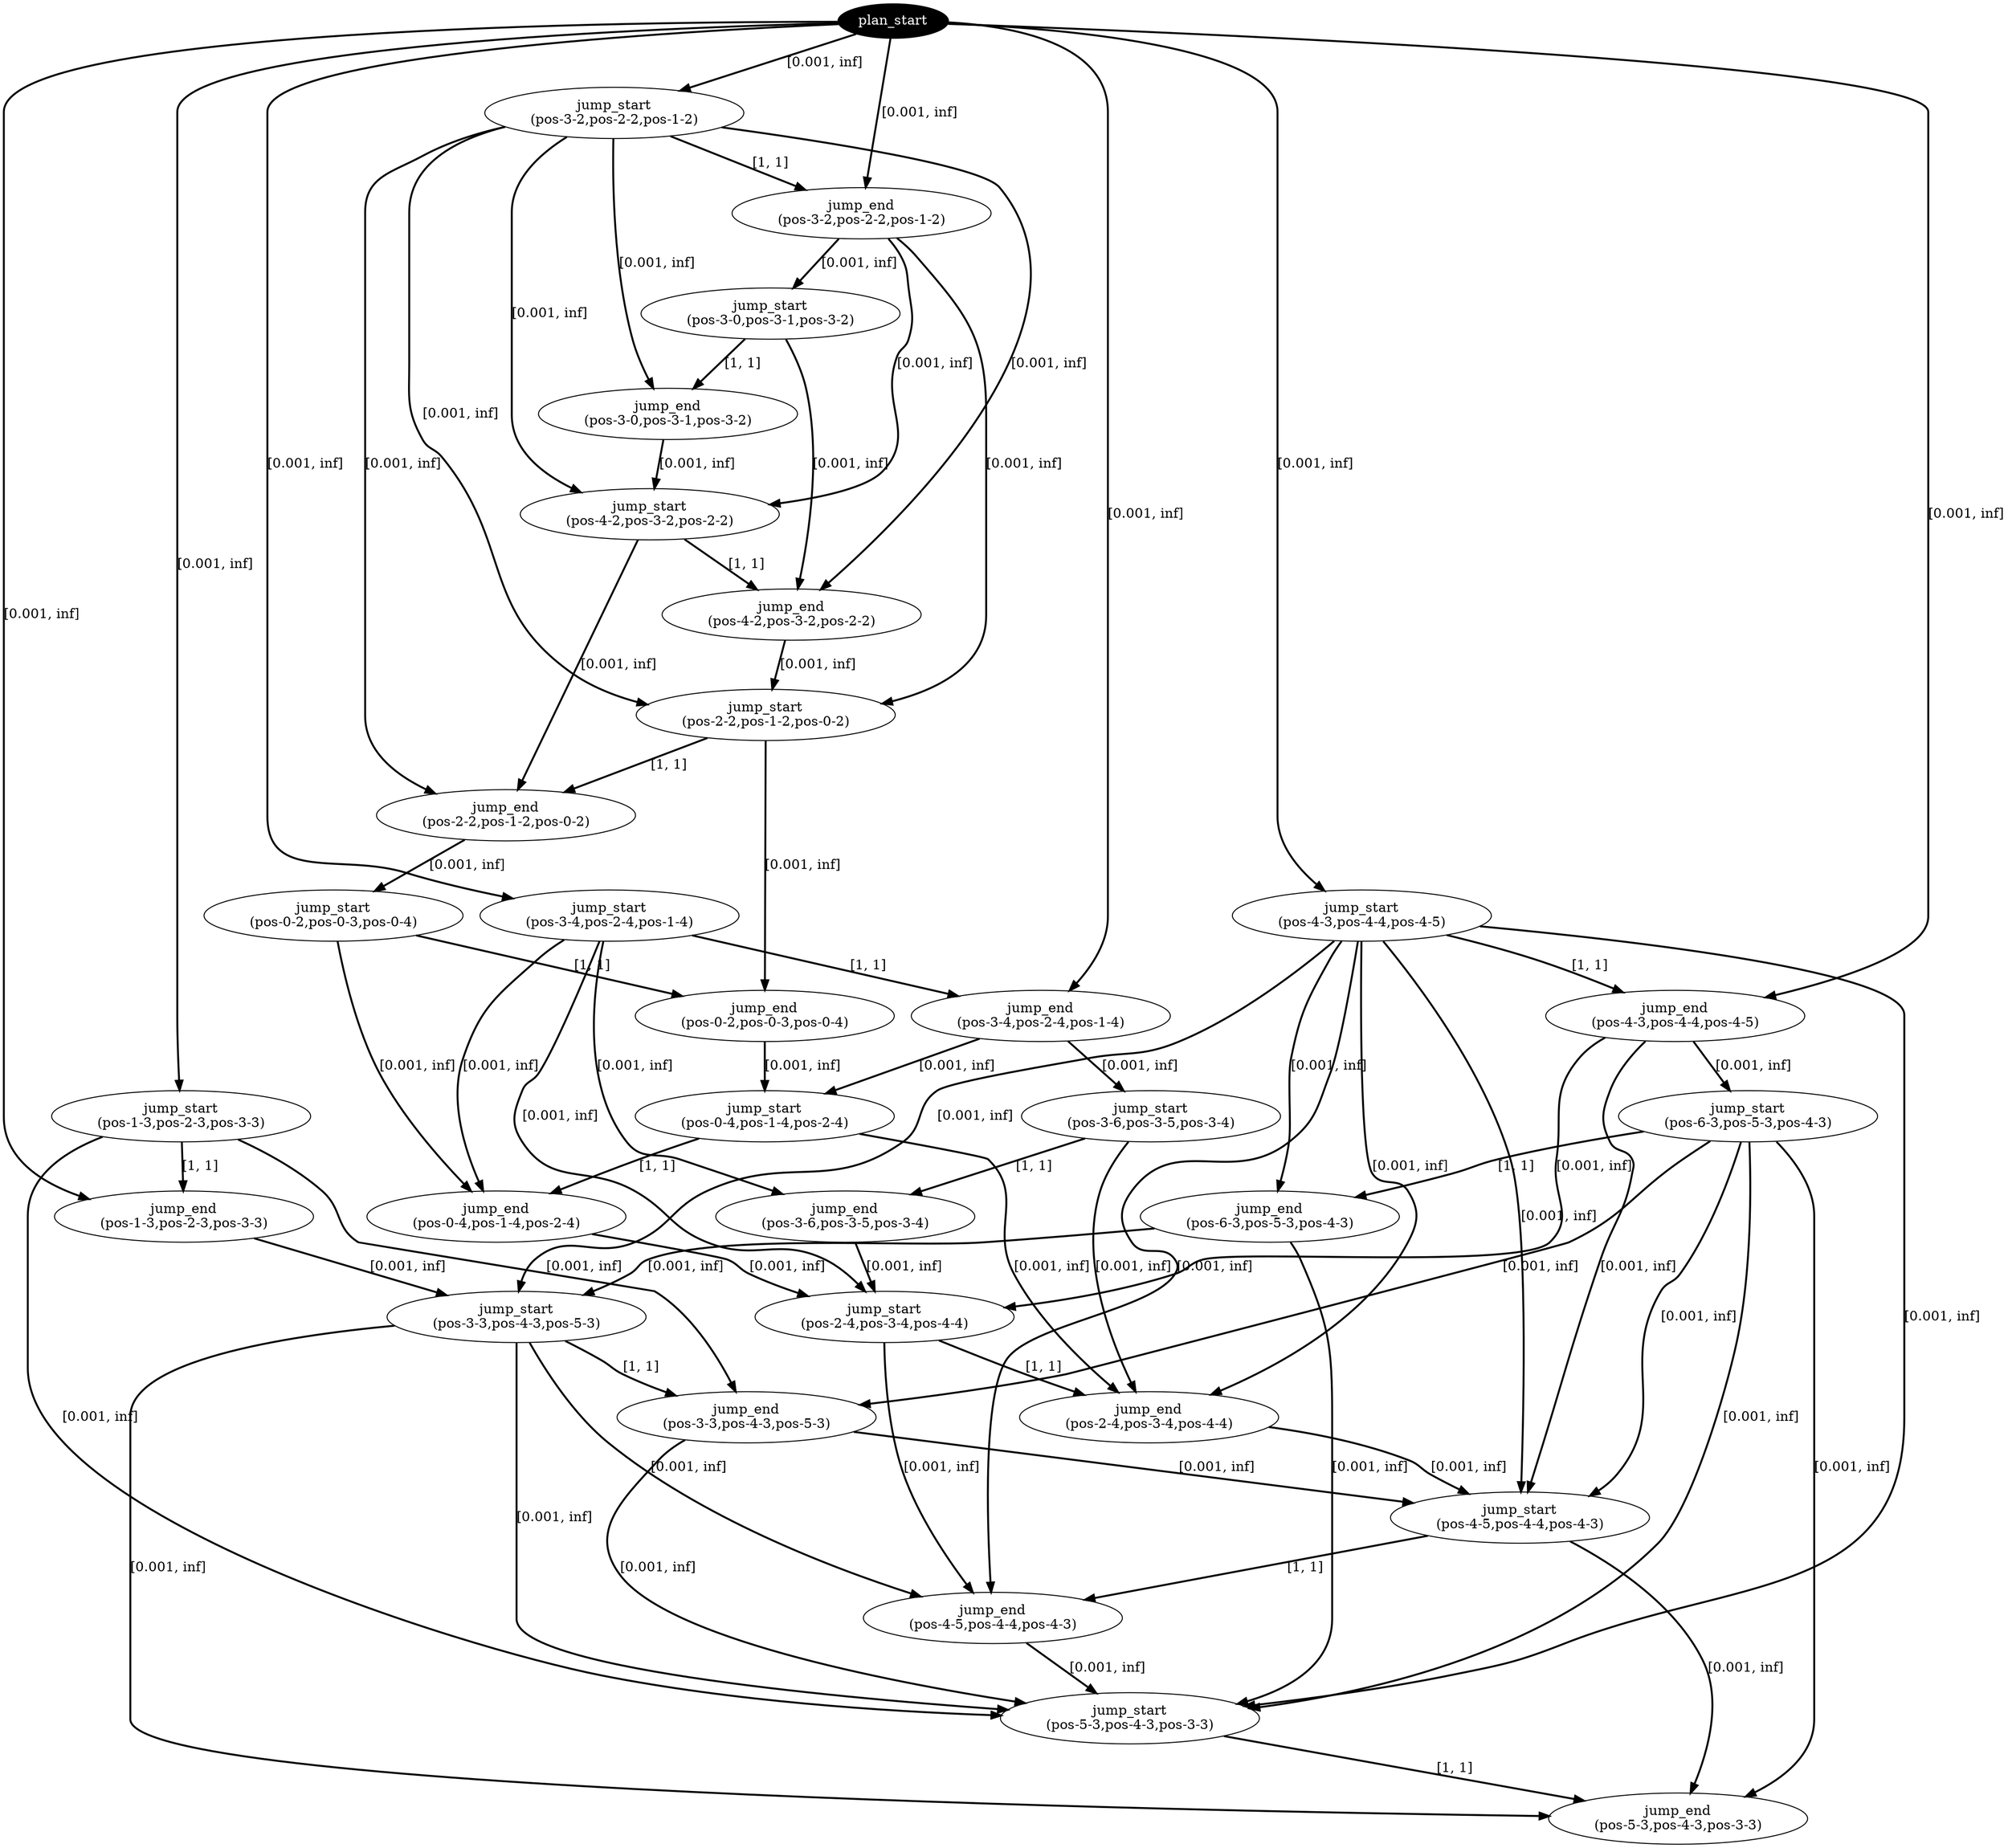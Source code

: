 digraph plan {
0[ label="plan_start",style=filled,fillcolor=black,fontcolor=white];
1[ label="jump_start
(pos-1-3,pos-2-3,pos-3-3)"];
2[ label="jump_end
(pos-1-3,pos-2-3,pos-3-3)"];
3[ label="jump_start
(pos-4-3,pos-4-4,pos-4-5)"];
4[ label="jump_end
(pos-4-3,pos-4-4,pos-4-5)"];
5[ label="jump_start
(pos-3-2,pos-2-2,pos-1-2)"];
6[ label="jump_end
(pos-3-2,pos-2-2,pos-1-2)"];
7[ label="jump_start
(pos-3-4,pos-2-4,pos-1-4)"];
8[ label="jump_end
(pos-3-4,pos-2-4,pos-1-4)"];
9[ label="jump_start
(pos-3-0,pos-3-1,pos-3-2)"];
10[ label="jump_end
(pos-3-0,pos-3-1,pos-3-2)"];
11[ label="jump_start
(pos-6-3,pos-5-3,pos-4-3)"];
12[ label="jump_end
(pos-6-3,pos-5-3,pos-4-3)"];
13[ label="jump_start
(pos-3-6,pos-3-5,pos-3-4)"];
14[ label="jump_end
(pos-3-6,pos-3-5,pos-3-4)"];
15[ label="jump_start
(pos-4-2,pos-3-2,pos-2-2)"];
16[ label="jump_end
(pos-4-2,pos-3-2,pos-2-2)"];
17[ label="jump_start
(pos-3-3,pos-4-3,pos-5-3)"];
18[ label="jump_end
(pos-3-3,pos-4-3,pos-5-3)"];
19[ label="jump_start
(pos-2-2,pos-1-2,pos-0-2)"];
20[ label="jump_end
(pos-2-2,pos-1-2,pos-0-2)"];
21[ label="jump_start
(pos-0-2,pos-0-3,pos-0-4)"];
22[ label="jump_end
(pos-0-2,pos-0-3,pos-0-4)"];
23[ label="jump_start
(pos-0-4,pos-1-4,pos-2-4)"];
24[ label="jump_end
(pos-0-4,pos-1-4,pos-2-4)"];
25[ label="jump_start
(pos-2-4,pos-3-4,pos-4-4)"];
26[ label="jump_end
(pos-2-4,pos-3-4,pos-4-4)"];
27[ label="jump_start
(pos-4-5,pos-4-4,pos-4-3)"];
28[ label="jump_end
(pos-4-5,pos-4-4,pos-4-3)"];
29[ label="jump_start
(pos-5-3,pos-4-3,pos-3-3)"];
30[ label="jump_end
(pos-5-3,pos-4-3,pos-3-3)"];
"0" -> "1" [ label="[0.001, inf]" , penwidth=2, color="black"]
"0" -> "3" [ label="[0.001, inf]" , penwidth=2, color="black"]
"0" -> "5" [ label="[0.001, inf]" , penwidth=2, color="black"]
"0" -> "7" [ label="[0.001, inf]" , penwidth=2, color="black"]
"1" -> "2" [ label="[1, 1]" , penwidth=2, color="black"]
"0" -> "2" [ label="[0.001, inf]" , penwidth=2, color="black"]
"3" -> "4" [ label="[1, 1]" , penwidth=2, color="black"]
"0" -> "4" [ label="[0.001, inf]" , penwidth=2, color="black"]
"5" -> "6" [ label="[1, 1]" , penwidth=2, color="black"]
"0" -> "6" [ label="[0.001, inf]" , penwidth=2, color="black"]
"7" -> "8" [ label="[1, 1]" , penwidth=2, color="black"]
"0" -> "8" [ label="[0.001, inf]" , penwidth=2, color="black"]
"6" -> "9" [ label="[0.001, inf]" , penwidth=2, color="black"]
"4" -> "11" [ label="[0.001, inf]" , penwidth=2, color="black"]
"8" -> "13" [ label="[0.001, inf]" , penwidth=2, color="black"]
"9" -> "10" [ label="[1, 1]" , penwidth=2, color="black"]
"5" -> "10" [ label="[0.001, inf]" , penwidth=2, color="black"]
"11" -> "12" [ label="[1, 1]" , penwidth=2, color="black"]
"3" -> "12" [ label="[0.001, inf]" , penwidth=2, color="black"]
"13" -> "14" [ label="[1, 1]" , penwidth=2, color="black"]
"7" -> "14" [ label="[0.001, inf]" , penwidth=2, color="black"]
"10" -> "15" [ label="[0.001, inf]" , penwidth=2, color="black"]
"6" -> "15" [ label="[0.001, inf]" , penwidth=2, color="black"]
"5" -> "15" [ label="[0.001, inf]" , penwidth=2, color="black"]
"2" -> "17" [ label="[0.001, inf]" , penwidth=2, color="black"]
"12" -> "17" [ label="[0.001, inf]" , penwidth=2, color="black"]
"3" -> "17" [ label="[0.001, inf]" , penwidth=2, color="black"]
"15" -> "16" [ label="[1, 1]" , penwidth=2, color="black"]
"9" -> "16" [ label="[0.001, inf]" , penwidth=2, color="black"]
"5" -> "16" [ label="[0.001, inf]" , penwidth=2, color="black"]
"17" -> "18" [ label="[1, 1]" , penwidth=2, color="black"]
"11" -> "18" [ label="[0.001, inf]" , penwidth=2, color="black"]
"1" -> "18" [ label="[0.001, inf]" , penwidth=2, color="black"]
"16" -> "19" [ label="[0.001, inf]" , penwidth=2, color="black"]
"6" -> "19" [ label="[0.001, inf]" , penwidth=2, color="black"]
"5" -> "19" [ label="[0.001, inf]" , penwidth=2, color="black"]
"19" -> "20" [ label="[1, 1]" , penwidth=2, color="black"]
"15" -> "20" [ label="[0.001, inf]" , penwidth=2, color="black"]
"5" -> "20" [ label="[0.001, inf]" , penwidth=2, color="black"]
"20" -> "21" [ label="[0.001, inf]" , penwidth=2, color="black"]
"21" -> "22" [ label="[1, 1]" , penwidth=2, color="black"]
"19" -> "22" [ label="[0.001, inf]" , penwidth=2, color="black"]
"22" -> "23" [ label="[0.001, inf]" , penwidth=2, color="black"]
"8" -> "23" [ label="[0.001, inf]" , penwidth=2, color="black"]
"23" -> "24" [ label="[1, 1]" , penwidth=2, color="black"]
"21" -> "24" [ label="[0.001, inf]" , penwidth=2, color="black"]
"7" -> "24" [ label="[0.001, inf]" , penwidth=2, color="black"]
"24" -> "25" [ label="[0.001, inf]" , penwidth=2, color="black"]
"14" -> "25" [ label="[0.001, inf]" , penwidth=2, color="black"]
"4" -> "25" [ label="[0.001, inf]" , penwidth=2, color="black"]
"7" -> "25" [ label="[0.001, inf]" , penwidth=2, color="black"]
"25" -> "26" [ label="[1, 1]" , penwidth=2, color="black"]
"23" -> "26" [ label="[0.001, inf]" , penwidth=2, color="black"]
"13" -> "26" [ label="[0.001, inf]" , penwidth=2, color="black"]
"3" -> "26" [ label="[0.001, inf]" , penwidth=2, color="black"]
"4" -> "27" [ label="[0.001, inf]" , penwidth=2, color="black"]
"26" -> "27" [ label="[0.001, inf]" , penwidth=2, color="black"]
"18" -> "27" [ label="[0.001, inf]" , penwidth=2, color="black"]
"11" -> "27" [ label="[0.001, inf]" , penwidth=2, color="black"]
"3" -> "27" [ label="[0.001, inf]" , penwidth=2, color="black"]
"27" -> "28" [ label="[1, 1]" , penwidth=2, color="black"]
"25" -> "28" [ label="[0.001, inf]" , penwidth=2, color="black"]
"17" -> "28" [ label="[0.001, inf]" , penwidth=2, color="black"]
"3" -> "28" [ label="[0.001, inf]" , penwidth=2, color="black"]
"18" -> "29" [ label="[0.001, inf]" , penwidth=2, color="black"]
"28" -> "29" [ label="[0.001, inf]" , penwidth=2, color="black"]
"17" -> "29" [ label="[0.001, inf]" , penwidth=2, color="black"]
"12" -> "29" [ label="[0.001, inf]" , penwidth=2, color="black"]
"11" -> "29" [ label="[0.001, inf]" , penwidth=2, color="black"]
"3" -> "29" [ label="[0.001, inf]" , penwidth=2, color="black"]
"1" -> "29" [ label="[0.001, inf]" , penwidth=2, color="black"]
"29" -> "30" [ label="[1, 1]" , penwidth=2, color="black"]
"27" -> "30" [ label="[0.001, inf]" , penwidth=2, color="black"]
"17" -> "30" [ label="[0.001, inf]" , penwidth=2, color="black"]
"11" -> "30" [ label="[0.001, inf]" , penwidth=2, color="black"]
}
